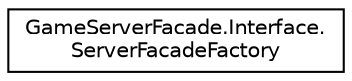 digraph "Graphical Class Hierarchy"
{
  edge [fontname="Helvetica",fontsize="10",labelfontname="Helvetica",labelfontsize="10"];
  node [fontname="Helvetica",fontsize="10",shape=record];
  rankdir="LR";
  Node1 [label="GameServerFacade.Interface.\lServerFacadeFactory",height=0.2,width=0.4,color="black", fillcolor="white", style="filled",URL="$class_game_server_facade_1_1_interface_1_1_server_facade_factory.html"];
}
